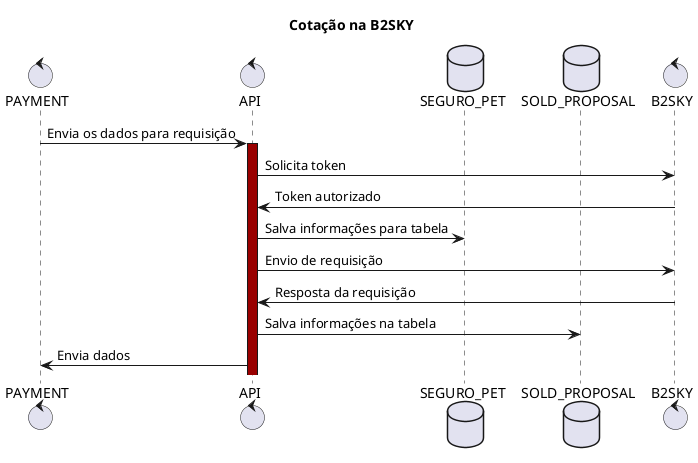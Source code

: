 @startuml envio_proposta

title "Cotação na B2SKY"

control PAYMENT
control API
database SEGURO_PET
database SOLD_PROPOSAL
control B2SKY

PAYMENT -> API : Envia os dados para requisição
activate API #900

API -> B2SKY : Solicita token
B2SKY -> API: Token autorizado

API -> SEGURO_PET: Salva informações para tabela
API -> B2SKY: Envio de requisição
B2SKY -> API: Resposta da requisição
API -> SOLD_PROPOSAL: Salva informações na tabela
API -> PAYMENT: Envia dados



' API -> SEGURO_RESIDENCIAL:  Salva proposta na tabela
' SEGURO_RESIDENCIAL -> API

' API -> API : Avalia o preço

' alt Preço OK

' API -> PREVISUL : Envia proposta 
' PREVISUL -> API : Resposta

' end

' API -> SEGURO_RESIDENCIAL : Salva sucesso ou falha
' SEGURO_RESIDENCIAL -> API

' API -> SOLD_PROPOSAL : Salva dados consolidados
' SOLD_PROPOSAL -> API

' API -> PAYMENT: Retorno da proposta
' deactivate API
@enduml